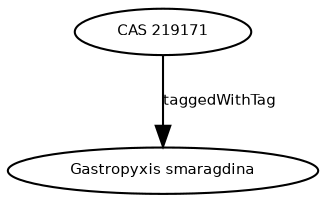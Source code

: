 digraph G {
size="3,3";
node [fontsize=7, fontname="Helvetica"];
edge [fontsize=7, fontname="Helvetica"];
node0 [label="Gastropyxis smaragdina", width=0.27433100247,height=0.27433100247];
node1 [label="CAS 219171", width=0.27433100247,height=0.27433100247];
node1 -> node0 [label="taggedWithTag"];
}

